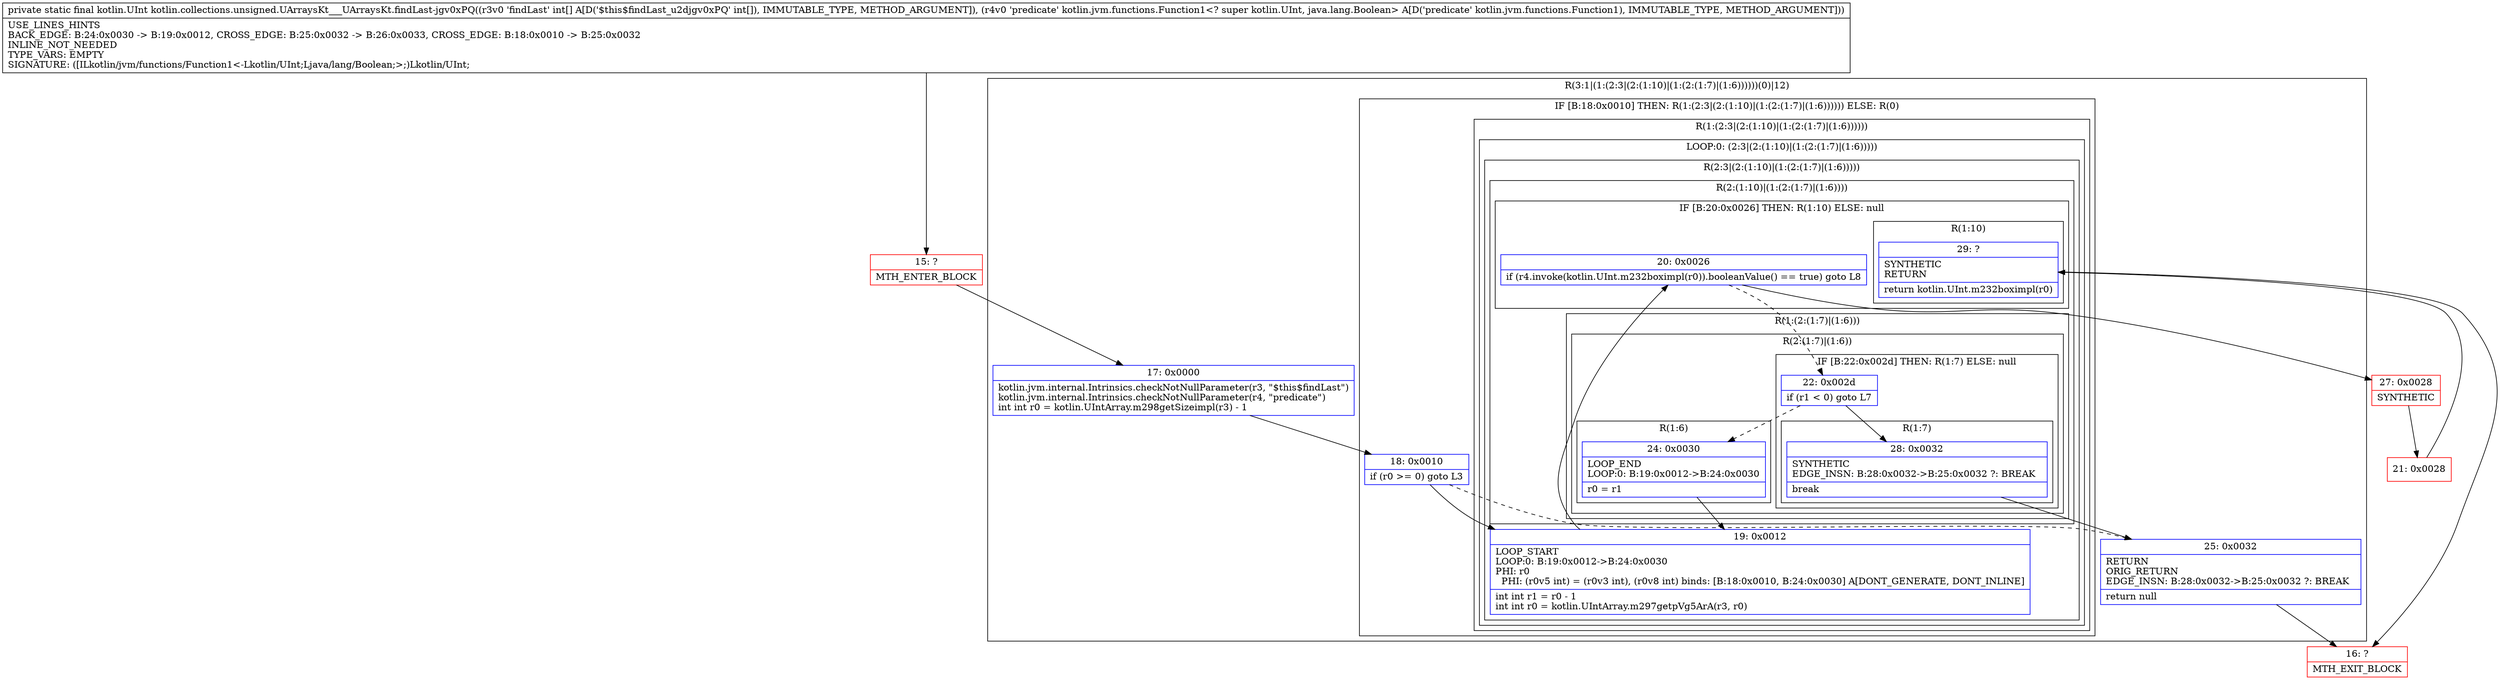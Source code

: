 digraph "CFG forkotlin.collections.unsigned.UArraysKt___UArraysKt.findLast\-jgv0xPQ([ILkotlin\/jvm\/functions\/Function1;)Lkotlin\/UInt;" {
subgraph cluster_Region_1998025075 {
label = "R(3:1|(1:(2:3|(2:(1:10)|(1:(2:(1:7)|(1:6))))))(0)|12)";
node [shape=record,color=blue];
Node_17 [shape=record,label="{17\:\ 0x0000|kotlin.jvm.internal.Intrinsics.checkNotNullParameter(r3, \"$this$findLast\")\lkotlin.jvm.internal.Intrinsics.checkNotNullParameter(r4, \"predicate\")\lint int r0 = kotlin.UIntArray.m298getSizeimpl(r3) \- 1\l}"];
subgraph cluster_IfRegion_1115312238 {
label = "IF [B:18:0x0010] THEN: R(1:(2:3|(2:(1:10)|(1:(2:(1:7)|(1:6)))))) ELSE: R(0)";
node [shape=record,color=blue];
Node_18 [shape=record,label="{18\:\ 0x0010|if (r0 \>= 0) goto L3\l}"];
subgraph cluster_Region_2102203925 {
label = "R(1:(2:3|(2:(1:10)|(1:(2:(1:7)|(1:6))))))";
node [shape=record,color=blue];
subgraph cluster_LoopRegion_278172961 {
label = "LOOP:0: (2:3|(2:(1:10)|(1:(2:(1:7)|(1:6)))))";
node [shape=record,color=blue];
subgraph cluster_Region_1604780973 {
label = "R(2:3|(2:(1:10)|(1:(2:(1:7)|(1:6)))))";
node [shape=record,color=blue];
Node_19 [shape=record,label="{19\:\ 0x0012|LOOP_START\lLOOP:0: B:19:0x0012\-\>B:24:0x0030\lPHI: r0 \l  PHI: (r0v5 int) = (r0v3 int), (r0v8 int) binds: [B:18:0x0010, B:24:0x0030] A[DONT_GENERATE, DONT_INLINE]\l|int int r1 = r0 \- 1\lint int r0 = kotlin.UIntArray.m297getpVg5ArA(r3, r0)\l}"];
subgraph cluster_Region_1201100598 {
label = "R(2:(1:10)|(1:(2:(1:7)|(1:6))))";
node [shape=record,color=blue];
subgraph cluster_IfRegion_96830170 {
label = "IF [B:20:0x0026] THEN: R(1:10) ELSE: null";
node [shape=record,color=blue];
Node_20 [shape=record,label="{20\:\ 0x0026|if (r4.invoke(kotlin.UInt.m232boximpl(r0)).booleanValue() == true) goto L8\l}"];
subgraph cluster_Region_355228460 {
label = "R(1:10)";
node [shape=record,color=blue];
Node_29 [shape=record,label="{29\:\ ?|SYNTHETIC\lRETURN\l|return kotlin.UInt.m232boximpl(r0)\l}"];
}
}
subgraph cluster_Region_1346886857 {
label = "R(1:(2:(1:7)|(1:6)))";
node [shape=record,color=blue];
subgraph cluster_Region_1169134954 {
label = "R(2:(1:7)|(1:6))";
node [shape=record,color=blue];
subgraph cluster_IfRegion_326593987 {
label = "IF [B:22:0x002d] THEN: R(1:7) ELSE: null";
node [shape=record,color=blue];
Node_22 [shape=record,label="{22\:\ 0x002d|if (r1 \< 0) goto L7\l}"];
subgraph cluster_Region_1906720099 {
label = "R(1:7)";
node [shape=record,color=blue];
Node_28 [shape=record,label="{28\:\ 0x0032|SYNTHETIC\lEDGE_INSN: B:28:0x0032\-\>B:25:0x0032 ?: BREAK  \l|break\l}"];
}
}
subgraph cluster_Region_1533651374 {
label = "R(1:6)";
node [shape=record,color=blue];
Node_24 [shape=record,label="{24\:\ 0x0030|LOOP_END\lLOOP:0: B:19:0x0012\-\>B:24:0x0030\l|r0 = r1\l}"];
}
}
}
}
}
}
}
subgraph cluster_Region_209058438 {
label = "R(0)";
node [shape=record,color=blue];
}
}
Node_25 [shape=record,label="{25\:\ 0x0032|RETURN\lORIG_RETURN\lEDGE_INSN: B:28:0x0032\-\>B:25:0x0032 ?: BREAK  \l|return null\l}"];
}
Node_15 [shape=record,color=red,label="{15\:\ ?|MTH_ENTER_BLOCK\l}"];
Node_27 [shape=record,color=red,label="{27\:\ 0x0028|SYNTHETIC\l}"];
Node_21 [shape=record,color=red,label="{21\:\ 0x0028}"];
Node_16 [shape=record,color=red,label="{16\:\ ?|MTH_EXIT_BLOCK\l}"];
MethodNode[shape=record,label="{private static final kotlin.UInt kotlin.collections.unsigned.UArraysKt___UArraysKt.findLast\-jgv0xPQ((r3v0 'findLast' int[] A[D('$this$findLast_u2djgv0xPQ' int[]), IMMUTABLE_TYPE, METHOD_ARGUMENT]), (r4v0 'predicate' kotlin.jvm.functions.Function1\<? super kotlin.UInt, java.lang.Boolean\> A[D('predicate' kotlin.jvm.functions.Function1), IMMUTABLE_TYPE, METHOD_ARGUMENT]))  | USE_LINES_HINTS\lBACK_EDGE: B:24:0x0030 \-\> B:19:0x0012, CROSS_EDGE: B:25:0x0032 \-\> B:26:0x0033, CROSS_EDGE: B:18:0x0010 \-\> B:25:0x0032\lINLINE_NOT_NEEDED\lTYPE_VARS: EMPTY\lSIGNATURE: ([ILkotlin\/jvm\/functions\/Function1\<\-Lkotlin\/UInt;Ljava\/lang\/Boolean;\>;)Lkotlin\/UInt;\l}"];
MethodNode -> Node_15;Node_17 -> Node_18;
Node_18 -> Node_19;
Node_18 -> Node_25[style=dashed];
Node_19 -> Node_20;
Node_20 -> Node_22[style=dashed];
Node_20 -> Node_27;
Node_29 -> Node_16;
Node_22 -> Node_24[style=dashed];
Node_22 -> Node_28;
Node_28 -> Node_25;
Node_24 -> Node_19;
Node_25 -> Node_16;
Node_15 -> Node_17;
Node_27 -> Node_21;
Node_21 -> Node_29;
}

